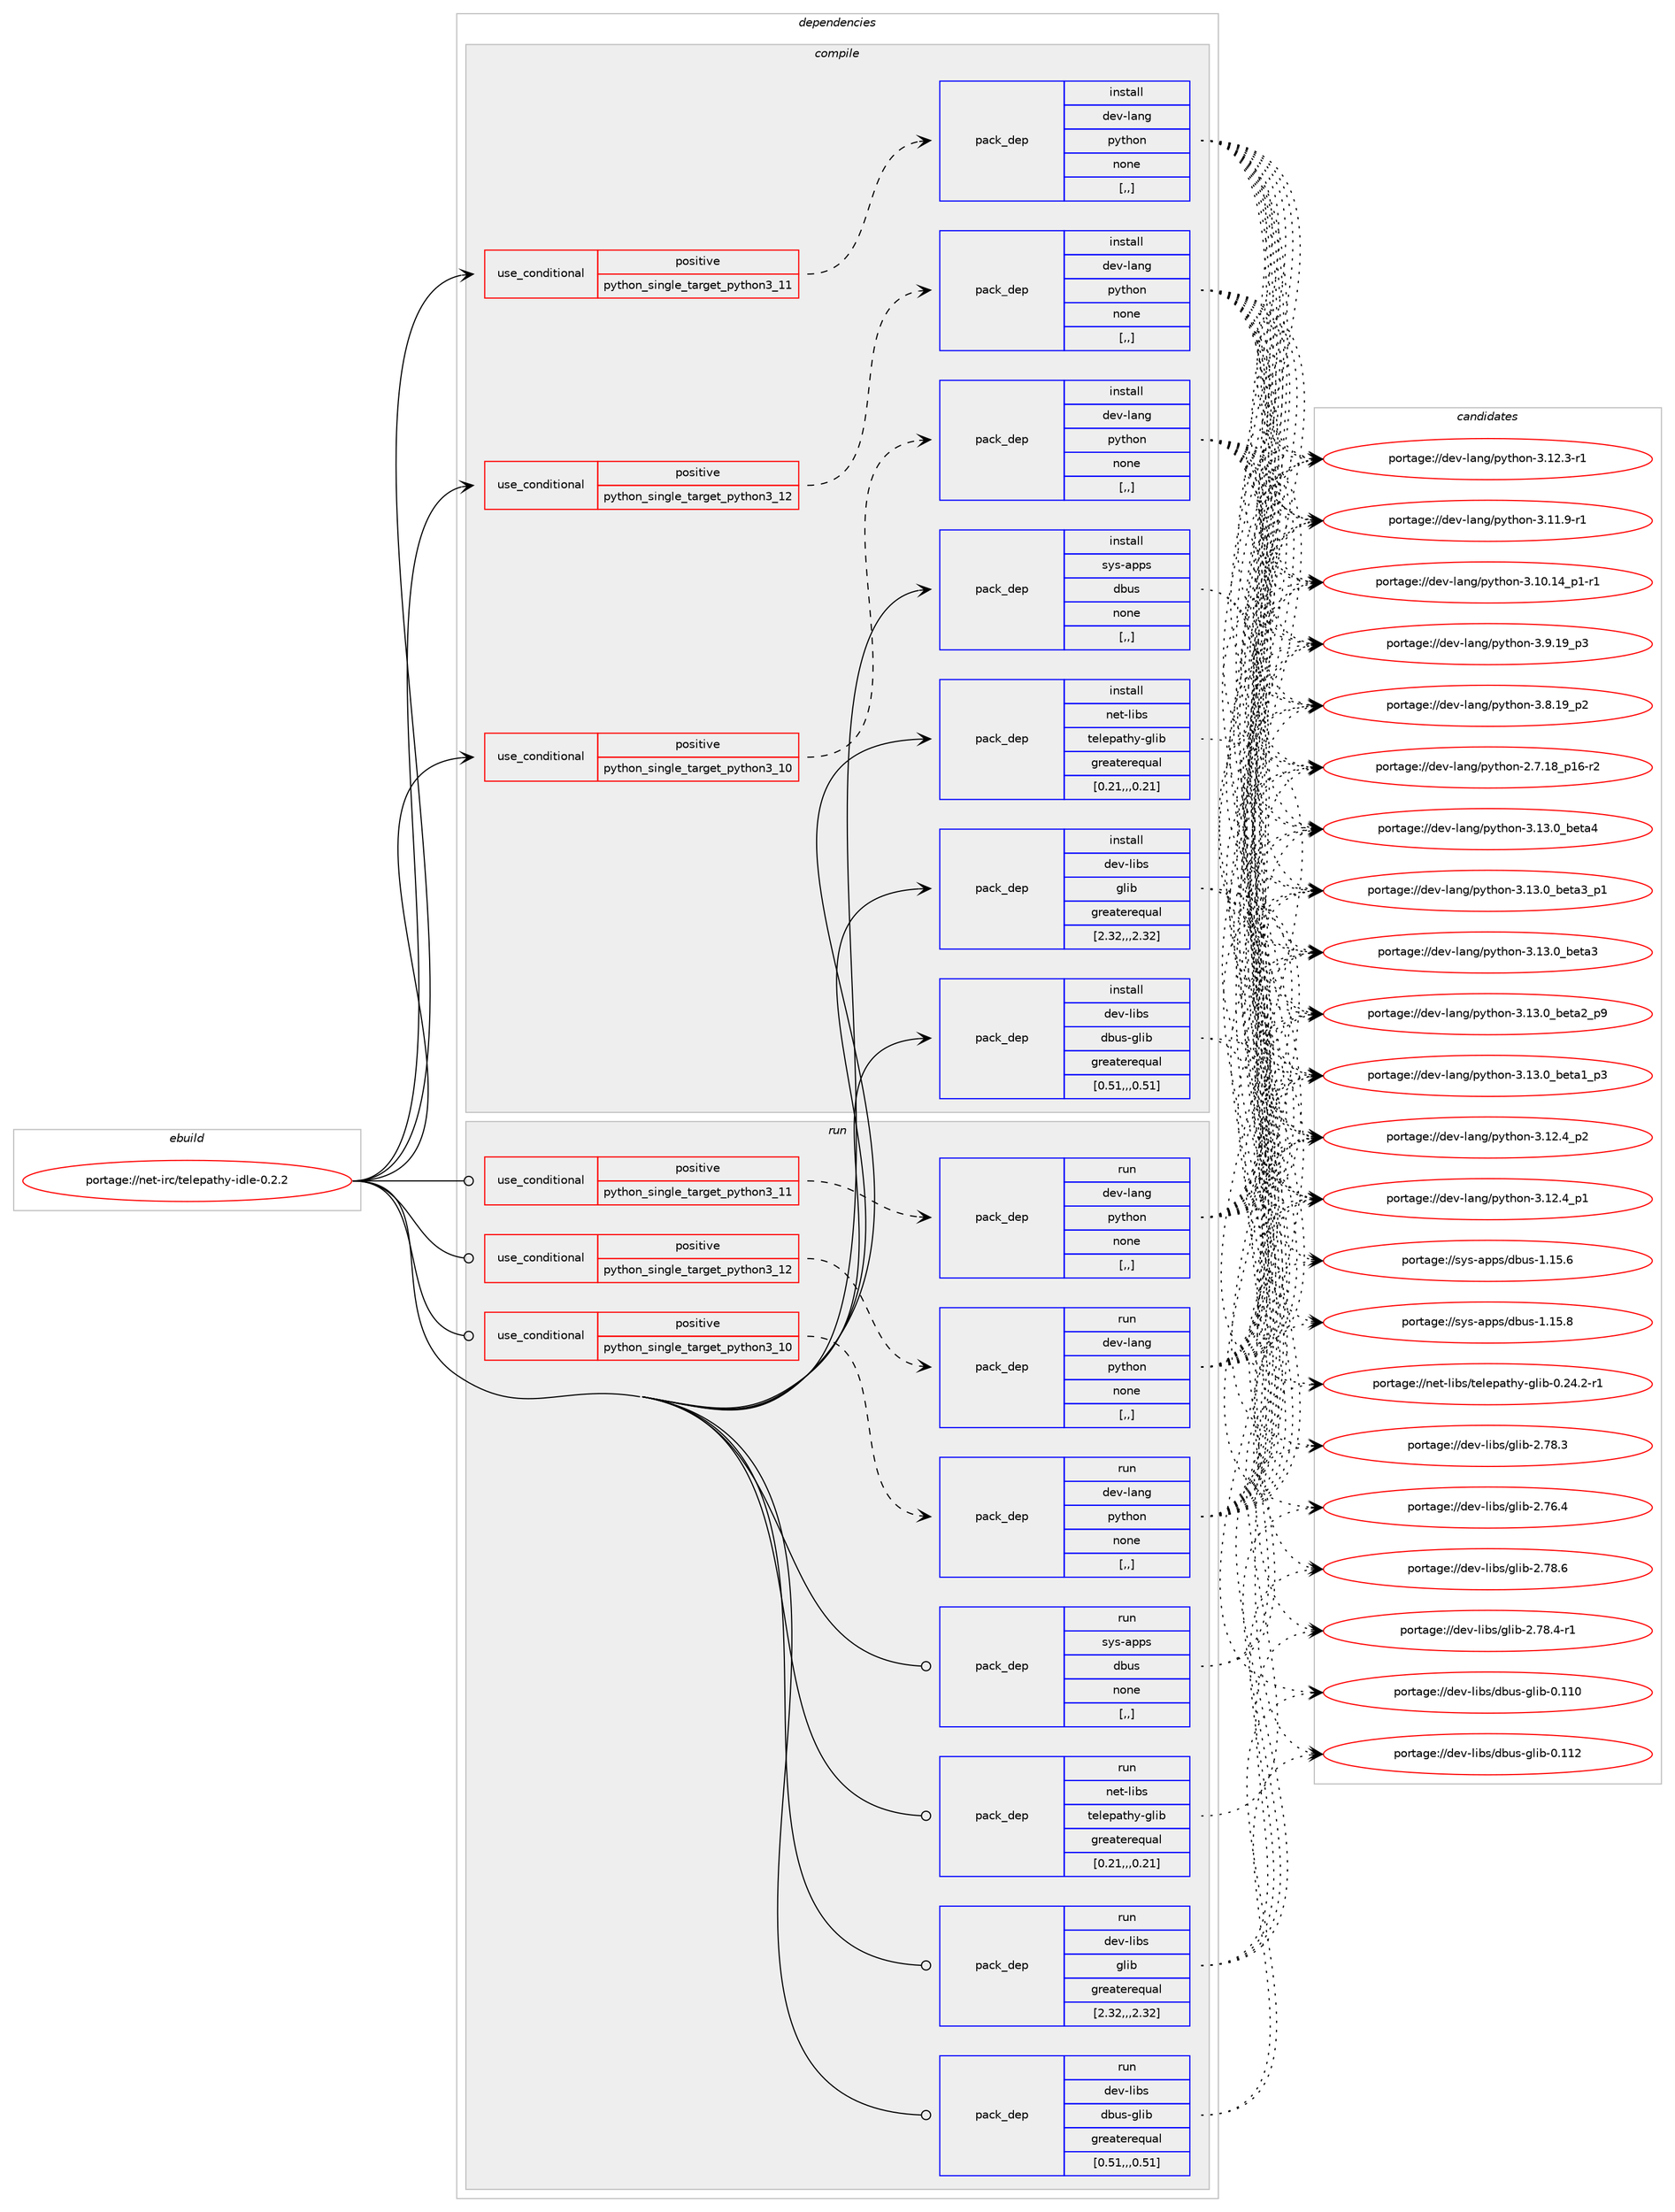 digraph prolog {

# *************
# Graph options
# *************

newrank=true;
concentrate=true;
compound=true;
graph [rankdir=LR,fontname=Helvetica,fontsize=10,ranksep=1.5];#, ranksep=2.5, nodesep=0.2];
edge  [arrowhead=vee];
node  [fontname=Helvetica,fontsize=10];

# **********
# The ebuild
# **********

subgraph cluster_leftcol {
color=gray;
label=<<i>ebuild</i>>;
id [label="portage://net-irc/telepathy-idle-0.2.2", color=red, width=4, href="../net-irc/telepathy-idle-0.2.2.svg"];
}

# ****************
# The dependencies
# ****************

subgraph cluster_midcol {
color=gray;
label=<<i>dependencies</i>>;
subgraph cluster_compile {
fillcolor="#eeeeee";
style=filled;
label=<<i>compile</i>>;
subgraph cond92786 {
dependency356746 [label=<<TABLE BORDER="0" CELLBORDER="1" CELLSPACING="0" CELLPADDING="4"><TR><TD ROWSPAN="3" CELLPADDING="10">use_conditional</TD></TR><TR><TD>positive</TD></TR><TR><TD>python_single_target_python3_10</TD></TR></TABLE>>, shape=none, color=red];
subgraph pack261331 {
dependency356747 [label=<<TABLE BORDER="0" CELLBORDER="1" CELLSPACING="0" CELLPADDING="4" WIDTH="220"><TR><TD ROWSPAN="6" CELLPADDING="30">pack_dep</TD></TR><TR><TD WIDTH="110">install</TD></TR><TR><TD>dev-lang</TD></TR><TR><TD>python</TD></TR><TR><TD>none</TD></TR><TR><TD>[,,]</TD></TR></TABLE>>, shape=none, color=blue];
}
dependency356746:e -> dependency356747:w [weight=20,style="dashed",arrowhead="vee"];
}
id:e -> dependency356746:w [weight=20,style="solid",arrowhead="vee"];
subgraph cond92787 {
dependency356748 [label=<<TABLE BORDER="0" CELLBORDER="1" CELLSPACING="0" CELLPADDING="4"><TR><TD ROWSPAN="3" CELLPADDING="10">use_conditional</TD></TR><TR><TD>positive</TD></TR><TR><TD>python_single_target_python3_11</TD></TR></TABLE>>, shape=none, color=red];
subgraph pack261332 {
dependency356749 [label=<<TABLE BORDER="0" CELLBORDER="1" CELLSPACING="0" CELLPADDING="4" WIDTH="220"><TR><TD ROWSPAN="6" CELLPADDING="30">pack_dep</TD></TR><TR><TD WIDTH="110">install</TD></TR><TR><TD>dev-lang</TD></TR><TR><TD>python</TD></TR><TR><TD>none</TD></TR><TR><TD>[,,]</TD></TR></TABLE>>, shape=none, color=blue];
}
dependency356748:e -> dependency356749:w [weight=20,style="dashed",arrowhead="vee"];
}
id:e -> dependency356748:w [weight=20,style="solid",arrowhead="vee"];
subgraph cond92788 {
dependency356750 [label=<<TABLE BORDER="0" CELLBORDER="1" CELLSPACING="0" CELLPADDING="4"><TR><TD ROWSPAN="3" CELLPADDING="10">use_conditional</TD></TR><TR><TD>positive</TD></TR><TR><TD>python_single_target_python3_12</TD></TR></TABLE>>, shape=none, color=red];
subgraph pack261333 {
dependency356751 [label=<<TABLE BORDER="0" CELLBORDER="1" CELLSPACING="0" CELLPADDING="4" WIDTH="220"><TR><TD ROWSPAN="6" CELLPADDING="30">pack_dep</TD></TR><TR><TD WIDTH="110">install</TD></TR><TR><TD>dev-lang</TD></TR><TR><TD>python</TD></TR><TR><TD>none</TD></TR><TR><TD>[,,]</TD></TR></TABLE>>, shape=none, color=blue];
}
dependency356750:e -> dependency356751:w [weight=20,style="dashed",arrowhead="vee"];
}
id:e -> dependency356750:w [weight=20,style="solid",arrowhead="vee"];
subgraph pack261334 {
dependency356752 [label=<<TABLE BORDER="0" CELLBORDER="1" CELLSPACING="0" CELLPADDING="4" WIDTH="220"><TR><TD ROWSPAN="6" CELLPADDING="30">pack_dep</TD></TR><TR><TD WIDTH="110">install</TD></TR><TR><TD>dev-libs</TD></TR><TR><TD>dbus-glib</TD></TR><TR><TD>greaterequal</TD></TR><TR><TD>[0.51,,,0.51]</TD></TR></TABLE>>, shape=none, color=blue];
}
id:e -> dependency356752:w [weight=20,style="solid",arrowhead="vee"];
subgraph pack261335 {
dependency356753 [label=<<TABLE BORDER="0" CELLBORDER="1" CELLSPACING="0" CELLPADDING="4" WIDTH="220"><TR><TD ROWSPAN="6" CELLPADDING="30">pack_dep</TD></TR><TR><TD WIDTH="110">install</TD></TR><TR><TD>dev-libs</TD></TR><TR><TD>glib</TD></TR><TR><TD>greaterequal</TD></TR><TR><TD>[2.32,,,2.32]</TD></TR></TABLE>>, shape=none, color=blue];
}
id:e -> dependency356753:w [weight=20,style="solid",arrowhead="vee"];
subgraph pack261336 {
dependency356754 [label=<<TABLE BORDER="0" CELLBORDER="1" CELLSPACING="0" CELLPADDING="4" WIDTH="220"><TR><TD ROWSPAN="6" CELLPADDING="30">pack_dep</TD></TR><TR><TD WIDTH="110">install</TD></TR><TR><TD>net-libs</TD></TR><TR><TD>telepathy-glib</TD></TR><TR><TD>greaterequal</TD></TR><TR><TD>[0.21,,,0.21]</TD></TR></TABLE>>, shape=none, color=blue];
}
id:e -> dependency356754:w [weight=20,style="solid",arrowhead="vee"];
subgraph pack261337 {
dependency356755 [label=<<TABLE BORDER="0" CELLBORDER="1" CELLSPACING="0" CELLPADDING="4" WIDTH="220"><TR><TD ROWSPAN="6" CELLPADDING="30">pack_dep</TD></TR><TR><TD WIDTH="110">install</TD></TR><TR><TD>sys-apps</TD></TR><TR><TD>dbus</TD></TR><TR><TD>none</TD></TR><TR><TD>[,,]</TD></TR></TABLE>>, shape=none, color=blue];
}
id:e -> dependency356755:w [weight=20,style="solid",arrowhead="vee"];
}
subgraph cluster_compileandrun {
fillcolor="#eeeeee";
style=filled;
label=<<i>compile and run</i>>;
}
subgraph cluster_run {
fillcolor="#eeeeee";
style=filled;
label=<<i>run</i>>;
subgraph cond92789 {
dependency356756 [label=<<TABLE BORDER="0" CELLBORDER="1" CELLSPACING="0" CELLPADDING="4"><TR><TD ROWSPAN="3" CELLPADDING="10">use_conditional</TD></TR><TR><TD>positive</TD></TR><TR><TD>python_single_target_python3_10</TD></TR></TABLE>>, shape=none, color=red];
subgraph pack261338 {
dependency356757 [label=<<TABLE BORDER="0" CELLBORDER="1" CELLSPACING="0" CELLPADDING="4" WIDTH="220"><TR><TD ROWSPAN="6" CELLPADDING="30">pack_dep</TD></TR><TR><TD WIDTH="110">run</TD></TR><TR><TD>dev-lang</TD></TR><TR><TD>python</TD></TR><TR><TD>none</TD></TR><TR><TD>[,,]</TD></TR></TABLE>>, shape=none, color=blue];
}
dependency356756:e -> dependency356757:w [weight=20,style="dashed",arrowhead="vee"];
}
id:e -> dependency356756:w [weight=20,style="solid",arrowhead="odot"];
subgraph cond92790 {
dependency356758 [label=<<TABLE BORDER="0" CELLBORDER="1" CELLSPACING="0" CELLPADDING="4"><TR><TD ROWSPAN="3" CELLPADDING="10">use_conditional</TD></TR><TR><TD>positive</TD></TR><TR><TD>python_single_target_python3_11</TD></TR></TABLE>>, shape=none, color=red];
subgraph pack261339 {
dependency356759 [label=<<TABLE BORDER="0" CELLBORDER="1" CELLSPACING="0" CELLPADDING="4" WIDTH="220"><TR><TD ROWSPAN="6" CELLPADDING="30">pack_dep</TD></TR><TR><TD WIDTH="110">run</TD></TR><TR><TD>dev-lang</TD></TR><TR><TD>python</TD></TR><TR><TD>none</TD></TR><TR><TD>[,,]</TD></TR></TABLE>>, shape=none, color=blue];
}
dependency356758:e -> dependency356759:w [weight=20,style="dashed",arrowhead="vee"];
}
id:e -> dependency356758:w [weight=20,style="solid",arrowhead="odot"];
subgraph cond92791 {
dependency356760 [label=<<TABLE BORDER="0" CELLBORDER="1" CELLSPACING="0" CELLPADDING="4"><TR><TD ROWSPAN="3" CELLPADDING="10">use_conditional</TD></TR><TR><TD>positive</TD></TR><TR><TD>python_single_target_python3_12</TD></TR></TABLE>>, shape=none, color=red];
subgraph pack261340 {
dependency356761 [label=<<TABLE BORDER="0" CELLBORDER="1" CELLSPACING="0" CELLPADDING="4" WIDTH="220"><TR><TD ROWSPAN="6" CELLPADDING="30">pack_dep</TD></TR><TR><TD WIDTH="110">run</TD></TR><TR><TD>dev-lang</TD></TR><TR><TD>python</TD></TR><TR><TD>none</TD></TR><TR><TD>[,,]</TD></TR></TABLE>>, shape=none, color=blue];
}
dependency356760:e -> dependency356761:w [weight=20,style="dashed",arrowhead="vee"];
}
id:e -> dependency356760:w [weight=20,style="solid",arrowhead="odot"];
subgraph pack261341 {
dependency356762 [label=<<TABLE BORDER="0" CELLBORDER="1" CELLSPACING="0" CELLPADDING="4" WIDTH="220"><TR><TD ROWSPAN="6" CELLPADDING="30">pack_dep</TD></TR><TR><TD WIDTH="110">run</TD></TR><TR><TD>dev-libs</TD></TR><TR><TD>dbus-glib</TD></TR><TR><TD>greaterequal</TD></TR><TR><TD>[0.51,,,0.51]</TD></TR></TABLE>>, shape=none, color=blue];
}
id:e -> dependency356762:w [weight=20,style="solid",arrowhead="odot"];
subgraph pack261342 {
dependency356763 [label=<<TABLE BORDER="0" CELLBORDER="1" CELLSPACING="0" CELLPADDING="4" WIDTH="220"><TR><TD ROWSPAN="6" CELLPADDING="30">pack_dep</TD></TR><TR><TD WIDTH="110">run</TD></TR><TR><TD>dev-libs</TD></TR><TR><TD>glib</TD></TR><TR><TD>greaterequal</TD></TR><TR><TD>[2.32,,,2.32]</TD></TR></TABLE>>, shape=none, color=blue];
}
id:e -> dependency356763:w [weight=20,style="solid",arrowhead="odot"];
subgraph pack261343 {
dependency356764 [label=<<TABLE BORDER="0" CELLBORDER="1" CELLSPACING="0" CELLPADDING="4" WIDTH="220"><TR><TD ROWSPAN="6" CELLPADDING="30">pack_dep</TD></TR><TR><TD WIDTH="110">run</TD></TR><TR><TD>net-libs</TD></TR><TR><TD>telepathy-glib</TD></TR><TR><TD>greaterequal</TD></TR><TR><TD>[0.21,,,0.21]</TD></TR></TABLE>>, shape=none, color=blue];
}
id:e -> dependency356764:w [weight=20,style="solid",arrowhead="odot"];
subgraph pack261344 {
dependency356765 [label=<<TABLE BORDER="0" CELLBORDER="1" CELLSPACING="0" CELLPADDING="4" WIDTH="220"><TR><TD ROWSPAN="6" CELLPADDING="30">pack_dep</TD></TR><TR><TD WIDTH="110">run</TD></TR><TR><TD>sys-apps</TD></TR><TR><TD>dbus</TD></TR><TR><TD>none</TD></TR><TR><TD>[,,]</TD></TR></TABLE>>, shape=none, color=blue];
}
id:e -> dependency356765:w [weight=20,style="solid",arrowhead="odot"];
}
}

# **************
# The candidates
# **************

subgraph cluster_choices {
rank=same;
color=gray;
label=<<i>candidates</i>>;

subgraph choice261331 {
color=black;
nodesep=1;
choice1001011184510897110103471121211161041111104551464951464895981011169752 [label="portage://dev-lang/python-3.13.0_beta4", color=red, width=4,href="../dev-lang/python-3.13.0_beta4.svg"];
choice10010111845108971101034711212111610411111045514649514648959810111697519511249 [label="portage://dev-lang/python-3.13.0_beta3_p1", color=red, width=4,href="../dev-lang/python-3.13.0_beta3_p1.svg"];
choice1001011184510897110103471121211161041111104551464951464895981011169751 [label="portage://dev-lang/python-3.13.0_beta3", color=red, width=4,href="../dev-lang/python-3.13.0_beta3.svg"];
choice10010111845108971101034711212111610411111045514649514648959810111697509511257 [label="portage://dev-lang/python-3.13.0_beta2_p9", color=red, width=4,href="../dev-lang/python-3.13.0_beta2_p9.svg"];
choice10010111845108971101034711212111610411111045514649514648959810111697499511251 [label="portage://dev-lang/python-3.13.0_beta1_p3", color=red, width=4,href="../dev-lang/python-3.13.0_beta1_p3.svg"];
choice100101118451089711010347112121116104111110455146495046529511250 [label="portage://dev-lang/python-3.12.4_p2", color=red, width=4,href="../dev-lang/python-3.12.4_p2.svg"];
choice100101118451089711010347112121116104111110455146495046529511249 [label="portage://dev-lang/python-3.12.4_p1", color=red, width=4,href="../dev-lang/python-3.12.4_p1.svg"];
choice100101118451089711010347112121116104111110455146495046514511449 [label="portage://dev-lang/python-3.12.3-r1", color=red, width=4,href="../dev-lang/python-3.12.3-r1.svg"];
choice100101118451089711010347112121116104111110455146494946574511449 [label="portage://dev-lang/python-3.11.9-r1", color=red, width=4,href="../dev-lang/python-3.11.9-r1.svg"];
choice100101118451089711010347112121116104111110455146494846495295112494511449 [label="portage://dev-lang/python-3.10.14_p1-r1", color=red, width=4,href="../dev-lang/python-3.10.14_p1-r1.svg"];
choice100101118451089711010347112121116104111110455146574649579511251 [label="portage://dev-lang/python-3.9.19_p3", color=red, width=4,href="../dev-lang/python-3.9.19_p3.svg"];
choice100101118451089711010347112121116104111110455146564649579511250 [label="portage://dev-lang/python-3.8.19_p2", color=red, width=4,href="../dev-lang/python-3.8.19_p2.svg"];
choice100101118451089711010347112121116104111110455046554649569511249544511450 [label="portage://dev-lang/python-2.7.18_p16-r2", color=red, width=4,href="../dev-lang/python-2.7.18_p16-r2.svg"];
dependency356747:e -> choice1001011184510897110103471121211161041111104551464951464895981011169752:w [style=dotted,weight="100"];
dependency356747:e -> choice10010111845108971101034711212111610411111045514649514648959810111697519511249:w [style=dotted,weight="100"];
dependency356747:e -> choice1001011184510897110103471121211161041111104551464951464895981011169751:w [style=dotted,weight="100"];
dependency356747:e -> choice10010111845108971101034711212111610411111045514649514648959810111697509511257:w [style=dotted,weight="100"];
dependency356747:e -> choice10010111845108971101034711212111610411111045514649514648959810111697499511251:w [style=dotted,weight="100"];
dependency356747:e -> choice100101118451089711010347112121116104111110455146495046529511250:w [style=dotted,weight="100"];
dependency356747:e -> choice100101118451089711010347112121116104111110455146495046529511249:w [style=dotted,weight="100"];
dependency356747:e -> choice100101118451089711010347112121116104111110455146495046514511449:w [style=dotted,weight="100"];
dependency356747:e -> choice100101118451089711010347112121116104111110455146494946574511449:w [style=dotted,weight="100"];
dependency356747:e -> choice100101118451089711010347112121116104111110455146494846495295112494511449:w [style=dotted,weight="100"];
dependency356747:e -> choice100101118451089711010347112121116104111110455146574649579511251:w [style=dotted,weight="100"];
dependency356747:e -> choice100101118451089711010347112121116104111110455146564649579511250:w [style=dotted,weight="100"];
dependency356747:e -> choice100101118451089711010347112121116104111110455046554649569511249544511450:w [style=dotted,weight="100"];
}
subgraph choice261332 {
color=black;
nodesep=1;
choice1001011184510897110103471121211161041111104551464951464895981011169752 [label="portage://dev-lang/python-3.13.0_beta4", color=red, width=4,href="../dev-lang/python-3.13.0_beta4.svg"];
choice10010111845108971101034711212111610411111045514649514648959810111697519511249 [label="portage://dev-lang/python-3.13.0_beta3_p1", color=red, width=4,href="../dev-lang/python-3.13.0_beta3_p1.svg"];
choice1001011184510897110103471121211161041111104551464951464895981011169751 [label="portage://dev-lang/python-3.13.0_beta3", color=red, width=4,href="../dev-lang/python-3.13.0_beta3.svg"];
choice10010111845108971101034711212111610411111045514649514648959810111697509511257 [label="portage://dev-lang/python-3.13.0_beta2_p9", color=red, width=4,href="../dev-lang/python-3.13.0_beta2_p9.svg"];
choice10010111845108971101034711212111610411111045514649514648959810111697499511251 [label="portage://dev-lang/python-3.13.0_beta1_p3", color=red, width=4,href="../dev-lang/python-3.13.0_beta1_p3.svg"];
choice100101118451089711010347112121116104111110455146495046529511250 [label="portage://dev-lang/python-3.12.4_p2", color=red, width=4,href="../dev-lang/python-3.12.4_p2.svg"];
choice100101118451089711010347112121116104111110455146495046529511249 [label="portage://dev-lang/python-3.12.4_p1", color=red, width=4,href="../dev-lang/python-3.12.4_p1.svg"];
choice100101118451089711010347112121116104111110455146495046514511449 [label="portage://dev-lang/python-3.12.3-r1", color=red, width=4,href="../dev-lang/python-3.12.3-r1.svg"];
choice100101118451089711010347112121116104111110455146494946574511449 [label="portage://dev-lang/python-3.11.9-r1", color=red, width=4,href="../dev-lang/python-3.11.9-r1.svg"];
choice100101118451089711010347112121116104111110455146494846495295112494511449 [label="portage://dev-lang/python-3.10.14_p1-r1", color=red, width=4,href="../dev-lang/python-3.10.14_p1-r1.svg"];
choice100101118451089711010347112121116104111110455146574649579511251 [label="portage://dev-lang/python-3.9.19_p3", color=red, width=4,href="../dev-lang/python-3.9.19_p3.svg"];
choice100101118451089711010347112121116104111110455146564649579511250 [label="portage://dev-lang/python-3.8.19_p2", color=red, width=4,href="../dev-lang/python-3.8.19_p2.svg"];
choice100101118451089711010347112121116104111110455046554649569511249544511450 [label="portage://dev-lang/python-2.7.18_p16-r2", color=red, width=4,href="../dev-lang/python-2.7.18_p16-r2.svg"];
dependency356749:e -> choice1001011184510897110103471121211161041111104551464951464895981011169752:w [style=dotted,weight="100"];
dependency356749:e -> choice10010111845108971101034711212111610411111045514649514648959810111697519511249:w [style=dotted,weight="100"];
dependency356749:e -> choice1001011184510897110103471121211161041111104551464951464895981011169751:w [style=dotted,weight="100"];
dependency356749:e -> choice10010111845108971101034711212111610411111045514649514648959810111697509511257:w [style=dotted,weight="100"];
dependency356749:e -> choice10010111845108971101034711212111610411111045514649514648959810111697499511251:w [style=dotted,weight="100"];
dependency356749:e -> choice100101118451089711010347112121116104111110455146495046529511250:w [style=dotted,weight="100"];
dependency356749:e -> choice100101118451089711010347112121116104111110455146495046529511249:w [style=dotted,weight="100"];
dependency356749:e -> choice100101118451089711010347112121116104111110455146495046514511449:w [style=dotted,weight="100"];
dependency356749:e -> choice100101118451089711010347112121116104111110455146494946574511449:w [style=dotted,weight="100"];
dependency356749:e -> choice100101118451089711010347112121116104111110455146494846495295112494511449:w [style=dotted,weight="100"];
dependency356749:e -> choice100101118451089711010347112121116104111110455146574649579511251:w [style=dotted,weight="100"];
dependency356749:e -> choice100101118451089711010347112121116104111110455146564649579511250:w [style=dotted,weight="100"];
dependency356749:e -> choice100101118451089711010347112121116104111110455046554649569511249544511450:w [style=dotted,weight="100"];
}
subgraph choice261333 {
color=black;
nodesep=1;
choice1001011184510897110103471121211161041111104551464951464895981011169752 [label="portage://dev-lang/python-3.13.0_beta4", color=red, width=4,href="../dev-lang/python-3.13.0_beta4.svg"];
choice10010111845108971101034711212111610411111045514649514648959810111697519511249 [label="portage://dev-lang/python-3.13.0_beta3_p1", color=red, width=4,href="../dev-lang/python-3.13.0_beta3_p1.svg"];
choice1001011184510897110103471121211161041111104551464951464895981011169751 [label="portage://dev-lang/python-3.13.0_beta3", color=red, width=4,href="../dev-lang/python-3.13.0_beta3.svg"];
choice10010111845108971101034711212111610411111045514649514648959810111697509511257 [label="portage://dev-lang/python-3.13.0_beta2_p9", color=red, width=4,href="../dev-lang/python-3.13.0_beta2_p9.svg"];
choice10010111845108971101034711212111610411111045514649514648959810111697499511251 [label="portage://dev-lang/python-3.13.0_beta1_p3", color=red, width=4,href="../dev-lang/python-3.13.0_beta1_p3.svg"];
choice100101118451089711010347112121116104111110455146495046529511250 [label="portage://dev-lang/python-3.12.4_p2", color=red, width=4,href="../dev-lang/python-3.12.4_p2.svg"];
choice100101118451089711010347112121116104111110455146495046529511249 [label="portage://dev-lang/python-3.12.4_p1", color=red, width=4,href="../dev-lang/python-3.12.4_p1.svg"];
choice100101118451089711010347112121116104111110455146495046514511449 [label="portage://dev-lang/python-3.12.3-r1", color=red, width=4,href="../dev-lang/python-3.12.3-r1.svg"];
choice100101118451089711010347112121116104111110455146494946574511449 [label="portage://dev-lang/python-3.11.9-r1", color=red, width=4,href="../dev-lang/python-3.11.9-r1.svg"];
choice100101118451089711010347112121116104111110455146494846495295112494511449 [label="portage://dev-lang/python-3.10.14_p1-r1", color=red, width=4,href="../dev-lang/python-3.10.14_p1-r1.svg"];
choice100101118451089711010347112121116104111110455146574649579511251 [label="portage://dev-lang/python-3.9.19_p3", color=red, width=4,href="../dev-lang/python-3.9.19_p3.svg"];
choice100101118451089711010347112121116104111110455146564649579511250 [label="portage://dev-lang/python-3.8.19_p2", color=red, width=4,href="../dev-lang/python-3.8.19_p2.svg"];
choice100101118451089711010347112121116104111110455046554649569511249544511450 [label="portage://dev-lang/python-2.7.18_p16-r2", color=red, width=4,href="../dev-lang/python-2.7.18_p16-r2.svg"];
dependency356751:e -> choice1001011184510897110103471121211161041111104551464951464895981011169752:w [style=dotted,weight="100"];
dependency356751:e -> choice10010111845108971101034711212111610411111045514649514648959810111697519511249:w [style=dotted,weight="100"];
dependency356751:e -> choice1001011184510897110103471121211161041111104551464951464895981011169751:w [style=dotted,weight="100"];
dependency356751:e -> choice10010111845108971101034711212111610411111045514649514648959810111697509511257:w [style=dotted,weight="100"];
dependency356751:e -> choice10010111845108971101034711212111610411111045514649514648959810111697499511251:w [style=dotted,weight="100"];
dependency356751:e -> choice100101118451089711010347112121116104111110455146495046529511250:w [style=dotted,weight="100"];
dependency356751:e -> choice100101118451089711010347112121116104111110455146495046529511249:w [style=dotted,weight="100"];
dependency356751:e -> choice100101118451089711010347112121116104111110455146495046514511449:w [style=dotted,weight="100"];
dependency356751:e -> choice100101118451089711010347112121116104111110455146494946574511449:w [style=dotted,weight="100"];
dependency356751:e -> choice100101118451089711010347112121116104111110455146494846495295112494511449:w [style=dotted,weight="100"];
dependency356751:e -> choice100101118451089711010347112121116104111110455146574649579511251:w [style=dotted,weight="100"];
dependency356751:e -> choice100101118451089711010347112121116104111110455146564649579511250:w [style=dotted,weight="100"];
dependency356751:e -> choice100101118451089711010347112121116104111110455046554649569511249544511450:w [style=dotted,weight="100"];
}
subgraph choice261334 {
color=black;
nodesep=1;
choice100101118451081059811547100981171154510310810598454846494950 [label="portage://dev-libs/dbus-glib-0.112", color=red, width=4,href="../dev-libs/dbus-glib-0.112.svg"];
choice100101118451081059811547100981171154510310810598454846494948 [label="portage://dev-libs/dbus-glib-0.110", color=red, width=4,href="../dev-libs/dbus-glib-0.110.svg"];
dependency356752:e -> choice100101118451081059811547100981171154510310810598454846494950:w [style=dotted,weight="100"];
dependency356752:e -> choice100101118451081059811547100981171154510310810598454846494948:w [style=dotted,weight="100"];
}
subgraph choice261335 {
color=black;
nodesep=1;
choice1001011184510810598115471031081059845504655564654 [label="portage://dev-libs/glib-2.78.6", color=red, width=4,href="../dev-libs/glib-2.78.6.svg"];
choice10010111845108105981154710310810598455046555646524511449 [label="portage://dev-libs/glib-2.78.4-r1", color=red, width=4,href="../dev-libs/glib-2.78.4-r1.svg"];
choice1001011184510810598115471031081059845504655564651 [label="portage://dev-libs/glib-2.78.3", color=red, width=4,href="../dev-libs/glib-2.78.3.svg"];
choice1001011184510810598115471031081059845504655544652 [label="portage://dev-libs/glib-2.76.4", color=red, width=4,href="../dev-libs/glib-2.76.4.svg"];
dependency356753:e -> choice1001011184510810598115471031081059845504655564654:w [style=dotted,weight="100"];
dependency356753:e -> choice10010111845108105981154710310810598455046555646524511449:w [style=dotted,weight="100"];
dependency356753:e -> choice1001011184510810598115471031081059845504655564651:w [style=dotted,weight="100"];
dependency356753:e -> choice1001011184510810598115471031081059845504655544652:w [style=dotted,weight="100"];
}
subgraph choice261336 {
color=black;
nodesep=1;
choice110101116451081059811547116101108101112971161041214510310810598454846505246504511449 [label="portage://net-libs/telepathy-glib-0.24.2-r1", color=red, width=4,href="../net-libs/telepathy-glib-0.24.2-r1.svg"];
dependency356754:e -> choice110101116451081059811547116101108101112971161041214510310810598454846505246504511449:w [style=dotted,weight="100"];
}
subgraph choice261337 {
color=black;
nodesep=1;
choice1151211154597112112115471009811711545494649534656 [label="portage://sys-apps/dbus-1.15.8", color=red, width=4,href="../sys-apps/dbus-1.15.8.svg"];
choice1151211154597112112115471009811711545494649534654 [label="portage://sys-apps/dbus-1.15.6", color=red, width=4,href="../sys-apps/dbus-1.15.6.svg"];
dependency356755:e -> choice1151211154597112112115471009811711545494649534656:w [style=dotted,weight="100"];
dependency356755:e -> choice1151211154597112112115471009811711545494649534654:w [style=dotted,weight="100"];
}
subgraph choice261338 {
color=black;
nodesep=1;
choice1001011184510897110103471121211161041111104551464951464895981011169752 [label="portage://dev-lang/python-3.13.0_beta4", color=red, width=4,href="../dev-lang/python-3.13.0_beta4.svg"];
choice10010111845108971101034711212111610411111045514649514648959810111697519511249 [label="portage://dev-lang/python-3.13.0_beta3_p1", color=red, width=4,href="../dev-lang/python-3.13.0_beta3_p1.svg"];
choice1001011184510897110103471121211161041111104551464951464895981011169751 [label="portage://dev-lang/python-3.13.0_beta3", color=red, width=4,href="../dev-lang/python-3.13.0_beta3.svg"];
choice10010111845108971101034711212111610411111045514649514648959810111697509511257 [label="portage://dev-lang/python-3.13.0_beta2_p9", color=red, width=4,href="../dev-lang/python-3.13.0_beta2_p9.svg"];
choice10010111845108971101034711212111610411111045514649514648959810111697499511251 [label="portage://dev-lang/python-3.13.0_beta1_p3", color=red, width=4,href="../dev-lang/python-3.13.0_beta1_p3.svg"];
choice100101118451089711010347112121116104111110455146495046529511250 [label="portage://dev-lang/python-3.12.4_p2", color=red, width=4,href="../dev-lang/python-3.12.4_p2.svg"];
choice100101118451089711010347112121116104111110455146495046529511249 [label="portage://dev-lang/python-3.12.4_p1", color=red, width=4,href="../dev-lang/python-3.12.4_p1.svg"];
choice100101118451089711010347112121116104111110455146495046514511449 [label="portage://dev-lang/python-3.12.3-r1", color=red, width=4,href="../dev-lang/python-3.12.3-r1.svg"];
choice100101118451089711010347112121116104111110455146494946574511449 [label="portage://dev-lang/python-3.11.9-r1", color=red, width=4,href="../dev-lang/python-3.11.9-r1.svg"];
choice100101118451089711010347112121116104111110455146494846495295112494511449 [label="portage://dev-lang/python-3.10.14_p1-r1", color=red, width=4,href="../dev-lang/python-3.10.14_p1-r1.svg"];
choice100101118451089711010347112121116104111110455146574649579511251 [label="portage://dev-lang/python-3.9.19_p3", color=red, width=4,href="../dev-lang/python-3.9.19_p3.svg"];
choice100101118451089711010347112121116104111110455146564649579511250 [label="portage://dev-lang/python-3.8.19_p2", color=red, width=4,href="../dev-lang/python-3.8.19_p2.svg"];
choice100101118451089711010347112121116104111110455046554649569511249544511450 [label="portage://dev-lang/python-2.7.18_p16-r2", color=red, width=4,href="../dev-lang/python-2.7.18_p16-r2.svg"];
dependency356757:e -> choice1001011184510897110103471121211161041111104551464951464895981011169752:w [style=dotted,weight="100"];
dependency356757:e -> choice10010111845108971101034711212111610411111045514649514648959810111697519511249:w [style=dotted,weight="100"];
dependency356757:e -> choice1001011184510897110103471121211161041111104551464951464895981011169751:w [style=dotted,weight="100"];
dependency356757:e -> choice10010111845108971101034711212111610411111045514649514648959810111697509511257:w [style=dotted,weight="100"];
dependency356757:e -> choice10010111845108971101034711212111610411111045514649514648959810111697499511251:w [style=dotted,weight="100"];
dependency356757:e -> choice100101118451089711010347112121116104111110455146495046529511250:w [style=dotted,weight="100"];
dependency356757:e -> choice100101118451089711010347112121116104111110455146495046529511249:w [style=dotted,weight="100"];
dependency356757:e -> choice100101118451089711010347112121116104111110455146495046514511449:w [style=dotted,weight="100"];
dependency356757:e -> choice100101118451089711010347112121116104111110455146494946574511449:w [style=dotted,weight="100"];
dependency356757:e -> choice100101118451089711010347112121116104111110455146494846495295112494511449:w [style=dotted,weight="100"];
dependency356757:e -> choice100101118451089711010347112121116104111110455146574649579511251:w [style=dotted,weight="100"];
dependency356757:e -> choice100101118451089711010347112121116104111110455146564649579511250:w [style=dotted,weight="100"];
dependency356757:e -> choice100101118451089711010347112121116104111110455046554649569511249544511450:w [style=dotted,weight="100"];
}
subgraph choice261339 {
color=black;
nodesep=1;
choice1001011184510897110103471121211161041111104551464951464895981011169752 [label="portage://dev-lang/python-3.13.0_beta4", color=red, width=4,href="../dev-lang/python-3.13.0_beta4.svg"];
choice10010111845108971101034711212111610411111045514649514648959810111697519511249 [label="portage://dev-lang/python-3.13.0_beta3_p1", color=red, width=4,href="../dev-lang/python-3.13.0_beta3_p1.svg"];
choice1001011184510897110103471121211161041111104551464951464895981011169751 [label="portage://dev-lang/python-3.13.0_beta3", color=red, width=4,href="../dev-lang/python-3.13.0_beta3.svg"];
choice10010111845108971101034711212111610411111045514649514648959810111697509511257 [label="portage://dev-lang/python-3.13.0_beta2_p9", color=red, width=4,href="../dev-lang/python-3.13.0_beta2_p9.svg"];
choice10010111845108971101034711212111610411111045514649514648959810111697499511251 [label="portage://dev-lang/python-3.13.0_beta1_p3", color=red, width=4,href="../dev-lang/python-3.13.0_beta1_p3.svg"];
choice100101118451089711010347112121116104111110455146495046529511250 [label="portage://dev-lang/python-3.12.4_p2", color=red, width=4,href="../dev-lang/python-3.12.4_p2.svg"];
choice100101118451089711010347112121116104111110455146495046529511249 [label="portage://dev-lang/python-3.12.4_p1", color=red, width=4,href="../dev-lang/python-3.12.4_p1.svg"];
choice100101118451089711010347112121116104111110455146495046514511449 [label="portage://dev-lang/python-3.12.3-r1", color=red, width=4,href="../dev-lang/python-3.12.3-r1.svg"];
choice100101118451089711010347112121116104111110455146494946574511449 [label="portage://dev-lang/python-3.11.9-r1", color=red, width=4,href="../dev-lang/python-3.11.9-r1.svg"];
choice100101118451089711010347112121116104111110455146494846495295112494511449 [label="portage://dev-lang/python-3.10.14_p1-r1", color=red, width=4,href="../dev-lang/python-3.10.14_p1-r1.svg"];
choice100101118451089711010347112121116104111110455146574649579511251 [label="portage://dev-lang/python-3.9.19_p3", color=red, width=4,href="../dev-lang/python-3.9.19_p3.svg"];
choice100101118451089711010347112121116104111110455146564649579511250 [label="portage://dev-lang/python-3.8.19_p2", color=red, width=4,href="../dev-lang/python-3.8.19_p2.svg"];
choice100101118451089711010347112121116104111110455046554649569511249544511450 [label="portage://dev-lang/python-2.7.18_p16-r2", color=red, width=4,href="../dev-lang/python-2.7.18_p16-r2.svg"];
dependency356759:e -> choice1001011184510897110103471121211161041111104551464951464895981011169752:w [style=dotted,weight="100"];
dependency356759:e -> choice10010111845108971101034711212111610411111045514649514648959810111697519511249:w [style=dotted,weight="100"];
dependency356759:e -> choice1001011184510897110103471121211161041111104551464951464895981011169751:w [style=dotted,weight="100"];
dependency356759:e -> choice10010111845108971101034711212111610411111045514649514648959810111697509511257:w [style=dotted,weight="100"];
dependency356759:e -> choice10010111845108971101034711212111610411111045514649514648959810111697499511251:w [style=dotted,weight="100"];
dependency356759:e -> choice100101118451089711010347112121116104111110455146495046529511250:w [style=dotted,weight="100"];
dependency356759:e -> choice100101118451089711010347112121116104111110455146495046529511249:w [style=dotted,weight="100"];
dependency356759:e -> choice100101118451089711010347112121116104111110455146495046514511449:w [style=dotted,weight="100"];
dependency356759:e -> choice100101118451089711010347112121116104111110455146494946574511449:w [style=dotted,weight="100"];
dependency356759:e -> choice100101118451089711010347112121116104111110455146494846495295112494511449:w [style=dotted,weight="100"];
dependency356759:e -> choice100101118451089711010347112121116104111110455146574649579511251:w [style=dotted,weight="100"];
dependency356759:e -> choice100101118451089711010347112121116104111110455146564649579511250:w [style=dotted,weight="100"];
dependency356759:e -> choice100101118451089711010347112121116104111110455046554649569511249544511450:w [style=dotted,weight="100"];
}
subgraph choice261340 {
color=black;
nodesep=1;
choice1001011184510897110103471121211161041111104551464951464895981011169752 [label="portage://dev-lang/python-3.13.0_beta4", color=red, width=4,href="../dev-lang/python-3.13.0_beta4.svg"];
choice10010111845108971101034711212111610411111045514649514648959810111697519511249 [label="portage://dev-lang/python-3.13.0_beta3_p1", color=red, width=4,href="../dev-lang/python-3.13.0_beta3_p1.svg"];
choice1001011184510897110103471121211161041111104551464951464895981011169751 [label="portage://dev-lang/python-3.13.0_beta3", color=red, width=4,href="../dev-lang/python-3.13.0_beta3.svg"];
choice10010111845108971101034711212111610411111045514649514648959810111697509511257 [label="portage://dev-lang/python-3.13.0_beta2_p9", color=red, width=4,href="../dev-lang/python-3.13.0_beta2_p9.svg"];
choice10010111845108971101034711212111610411111045514649514648959810111697499511251 [label="portage://dev-lang/python-3.13.0_beta1_p3", color=red, width=4,href="../dev-lang/python-3.13.0_beta1_p3.svg"];
choice100101118451089711010347112121116104111110455146495046529511250 [label="portage://dev-lang/python-3.12.4_p2", color=red, width=4,href="../dev-lang/python-3.12.4_p2.svg"];
choice100101118451089711010347112121116104111110455146495046529511249 [label="portage://dev-lang/python-3.12.4_p1", color=red, width=4,href="../dev-lang/python-3.12.4_p1.svg"];
choice100101118451089711010347112121116104111110455146495046514511449 [label="portage://dev-lang/python-3.12.3-r1", color=red, width=4,href="../dev-lang/python-3.12.3-r1.svg"];
choice100101118451089711010347112121116104111110455146494946574511449 [label="portage://dev-lang/python-3.11.9-r1", color=red, width=4,href="../dev-lang/python-3.11.9-r1.svg"];
choice100101118451089711010347112121116104111110455146494846495295112494511449 [label="portage://dev-lang/python-3.10.14_p1-r1", color=red, width=4,href="../dev-lang/python-3.10.14_p1-r1.svg"];
choice100101118451089711010347112121116104111110455146574649579511251 [label="portage://dev-lang/python-3.9.19_p3", color=red, width=4,href="../dev-lang/python-3.9.19_p3.svg"];
choice100101118451089711010347112121116104111110455146564649579511250 [label="portage://dev-lang/python-3.8.19_p2", color=red, width=4,href="../dev-lang/python-3.8.19_p2.svg"];
choice100101118451089711010347112121116104111110455046554649569511249544511450 [label="portage://dev-lang/python-2.7.18_p16-r2", color=red, width=4,href="../dev-lang/python-2.7.18_p16-r2.svg"];
dependency356761:e -> choice1001011184510897110103471121211161041111104551464951464895981011169752:w [style=dotted,weight="100"];
dependency356761:e -> choice10010111845108971101034711212111610411111045514649514648959810111697519511249:w [style=dotted,weight="100"];
dependency356761:e -> choice1001011184510897110103471121211161041111104551464951464895981011169751:w [style=dotted,weight="100"];
dependency356761:e -> choice10010111845108971101034711212111610411111045514649514648959810111697509511257:w [style=dotted,weight="100"];
dependency356761:e -> choice10010111845108971101034711212111610411111045514649514648959810111697499511251:w [style=dotted,weight="100"];
dependency356761:e -> choice100101118451089711010347112121116104111110455146495046529511250:w [style=dotted,weight="100"];
dependency356761:e -> choice100101118451089711010347112121116104111110455146495046529511249:w [style=dotted,weight="100"];
dependency356761:e -> choice100101118451089711010347112121116104111110455146495046514511449:w [style=dotted,weight="100"];
dependency356761:e -> choice100101118451089711010347112121116104111110455146494946574511449:w [style=dotted,weight="100"];
dependency356761:e -> choice100101118451089711010347112121116104111110455146494846495295112494511449:w [style=dotted,weight="100"];
dependency356761:e -> choice100101118451089711010347112121116104111110455146574649579511251:w [style=dotted,weight="100"];
dependency356761:e -> choice100101118451089711010347112121116104111110455146564649579511250:w [style=dotted,weight="100"];
dependency356761:e -> choice100101118451089711010347112121116104111110455046554649569511249544511450:w [style=dotted,weight="100"];
}
subgraph choice261341 {
color=black;
nodesep=1;
choice100101118451081059811547100981171154510310810598454846494950 [label="portage://dev-libs/dbus-glib-0.112", color=red, width=4,href="../dev-libs/dbus-glib-0.112.svg"];
choice100101118451081059811547100981171154510310810598454846494948 [label="portage://dev-libs/dbus-glib-0.110", color=red, width=4,href="../dev-libs/dbus-glib-0.110.svg"];
dependency356762:e -> choice100101118451081059811547100981171154510310810598454846494950:w [style=dotted,weight="100"];
dependency356762:e -> choice100101118451081059811547100981171154510310810598454846494948:w [style=dotted,weight="100"];
}
subgraph choice261342 {
color=black;
nodesep=1;
choice1001011184510810598115471031081059845504655564654 [label="portage://dev-libs/glib-2.78.6", color=red, width=4,href="../dev-libs/glib-2.78.6.svg"];
choice10010111845108105981154710310810598455046555646524511449 [label="portage://dev-libs/glib-2.78.4-r1", color=red, width=4,href="../dev-libs/glib-2.78.4-r1.svg"];
choice1001011184510810598115471031081059845504655564651 [label="portage://dev-libs/glib-2.78.3", color=red, width=4,href="../dev-libs/glib-2.78.3.svg"];
choice1001011184510810598115471031081059845504655544652 [label="portage://dev-libs/glib-2.76.4", color=red, width=4,href="../dev-libs/glib-2.76.4.svg"];
dependency356763:e -> choice1001011184510810598115471031081059845504655564654:w [style=dotted,weight="100"];
dependency356763:e -> choice10010111845108105981154710310810598455046555646524511449:w [style=dotted,weight="100"];
dependency356763:e -> choice1001011184510810598115471031081059845504655564651:w [style=dotted,weight="100"];
dependency356763:e -> choice1001011184510810598115471031081059845504655544652:w [style=dotted,weight="100"];
}
subgraph choice261343 {
color=black;
nodesep=1;
choice110101116451081059811547116101108101112971161041214510310810598454846505246504511449 [label="portage://net-libs/telepathy-glib-0.24.2-r1", color=red, width=4,href="../net-libs/telepathy-glib-0.24.2-r1.svg"];
dependency356764:e -> choice110101116451081059811547116101108101112971161041214510310810598454846505246504511449:w [style=dotted,weight="100"];
}
subgraph choice261344 {
color=black;
nodesep=1;
choice1151211154597112112115471009811711545494649534656 [label="portage://sys-apps/dbus-1.15.8", color=red, width=4,href="../sys-apps/dbus-1.15.8.svg"];
choice1151211154597112112115471009811711545494649534654 [label="portage://sys-apps/dbus-1.15.6", color=red, width=4,href="../sys-apps/dbus-1.15.6.svg"];
dependency356765:e -> choice1151211154597112112115471009811711545494649534656:w [style=dotted,weight="100"];
dependency356765:e -> choice1151211154597112112115471009811711545494649534654:w [style=dotted,weight="100"];
}
}

}
